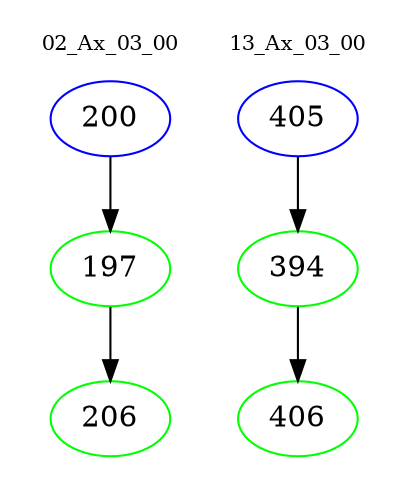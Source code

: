 digraph{
subgraph cluster_0 {
color = white
label = "02_Ax_03_00";
fontsize=10;
T0_200 [label="200", color="blue"]
T0_200 -> T0_197 [color="black"]
T0_197 [label="197", color="green"]
T0_197 -> T0_206 [color="black"]
T0_206 [label="206", color="green"]
}
subgraph cluster_1 {
color = white
label = "13_Ax_03_00";
fontsize=10;
T1_405 [label="405", color="blue"]
T1_405 -> T1_394 [color="black"]
T1_394 [label="394", color="green"]
T1_394 -> T1_406 [color="black"]
T1_406 [label="406", color="green"]
}
}
